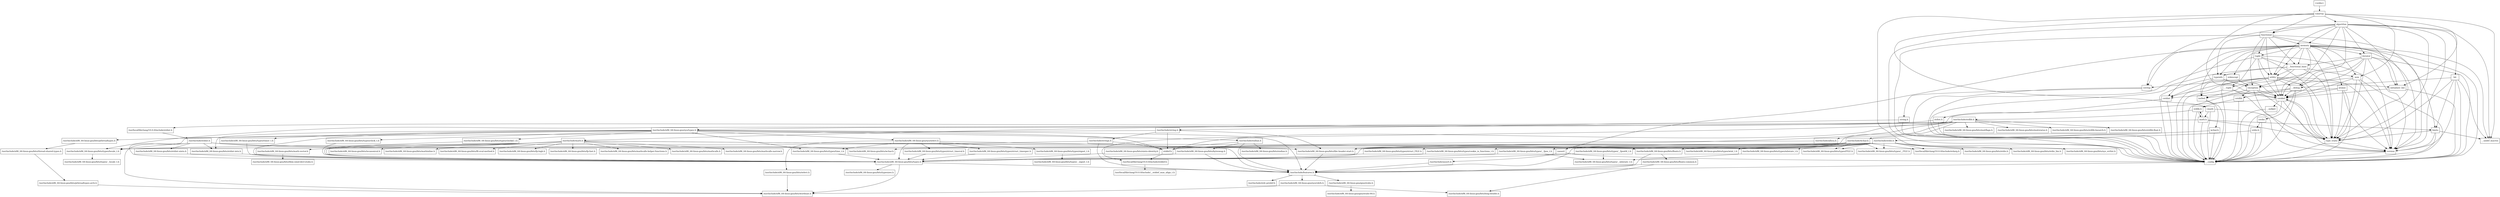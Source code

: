 digraph "dependencies" {
  header_0 [ shape="box", label="\<stdin\>" ];
  header_1 [ shape="box", label="valarray" ];
  header_100 [ shape="box", label="/usr/include/x86_64-linux-gnu/bits/stdio.h" ];
  header_101 [ shape="box", label="memory" ];
  header_102 [ shape="box", label="typeinfo" ];
  header_103 [ shape="box", label="exception" ];
  header_104 [ shape="box", label="new" ];
  header_105 [ shape="box", label="iterator" ];
  header_106 [ shape="box", label="__functional_base" ];
  header_107 [ shape="box", label="tuple" ];
  header_108 [ shape="box", label="stdexcept" ];
  header_109 [ shape="box", label="cassert" ];
  header_11 [ shape="box", label="cstddef" ];
  header_110 [ shape="box", label="/usr/include/assert.h" ];
  header_111 [ shape="box", label="atomic" ];
  header_112 [ shape="box", label="functional" ];
  header_113 [ shape="box", label="bit" ];
  header_12 [ shape="box", label="version" ];
  header_13 [ shape="box", label="/usr/local/lib/clang/10.0.0/include/stddef.h" ];
  header_14 [ shape="box", label="/usr/local/lib/clang/10.0.0/include/__stddef_max_align_t.h" ];
  header_15 [ shape="box", label="__nullptr" ];
  header_16 [ shape="box", label="type_traits" ];
  header_17 [ shape="box", label="cmath" ];
  header_18 [ shape="box", label="math.h" ];
  header_19 [ shape="box", label="stdlib.h" ];
  header_2 [ shape="box", label="__config" ];
  header_20 [ shape="box", label="/usr/include/stdlib.h" ];
  header_21 [ shape="box", label="/usr/include/x86_64-linux-gnu/bits/libc-header-start.h" ];
  header_22 [ shape="box", label="stddef.h" ];
  header_23 [ shape="box", label="/usr/include/x86_64-linux-gnu/bits/waitflags.h" ];
  header_24 [ shape="box", label="/usr/include/x86_64-linux-gnu/bits/waitstatus.h" ];
  header_25 [ shape="box", label="/usr/include/x86_64-linux-gnu/bits/floatn.h" ];
  header_26 [ shape="box", label="/usr/include/x86_64-linux-gnu/bits/floatn-common.h" ];
  header_27 [ shape="box", label="/usr/include/x86_64-linux-gnu/bits/types/locale_t.h" ];
  header_28 [ shape="box", label="/usr/include/x86_64-linux-gnu/bits/types/__locale_t.h" ];
  header_29 [ shape="box", label="/usr/include/x86_64-linux-gnu/sys/types.h" ];
  header_3 [ shape="box", label="/usr/include/features.h" ];
  header_30 [ shape="box", label="/usr/include/x86_64-linux-gnu/bits/types.h" ];
  header_31 [ shape="box", label="/usr/include/x86_64-linux-gnu/bits/typesizes.h" ];
  header_32 [ shape="box", label="/usr/include/x86_64-linux-gnu/bits/types/clock_t.h" ];
  header_33 [ shape="box", label="/usr/include/x86_64-linux-gnu/bits/types/clockid_t.h" ];
  header_34 [ shape="box", label="/usr/include/x86_64-linux-gnu/bits/types/time_t.h" ];
  header_35 [ shape="box", label="/usr/include/x86_64-linux-gnu/bits/types/timer_t.h" ];
  header_36 [ shape="box", label="/usr/include/x86_64-linux-gnu/bits/stdint-intn.h" ];
  header_37 [ shape="box", label="/usr/include/endian.h" ];
  header_38 [ shape="box", label="/usr/include/x86_64-linux-gnu/bits/endian.h" ];
  header_39 [ shape="box", label="/usr/include/x86_64-linux-gnu/bits/byteswap.h" ];
  header_4 [ shape="box", label="/usr/include/stdc-predef.h" ];
  header_40 [ shape="box", label="/usr/include/x86_64-linux-gnu/bits/uintn-identity.h" ];
  header_41 [ shape="box", label="/usr/include/x86_64-linux-gnu/sys/select.h" ];
  header_42 [ shape="box", label="/usr/include/x86_64-linux-gnu/bits/select.h" ];
  header_43 [ shape="box", label="/usr/include/x86_64-linux-gnu/bits/types/sigset_t.h" ];
  header_44 [ shape="box", label="/usr/include/x86_64-linux-gnu/bits/types/__sigset_t.h" ];
  header_45 [ shape="box", label="/usr/include/x86_64-linux-gnu/bits/types/struct_timeval.h" ];
  header_46 [ shape="box", label="/usr/include/x86_64-linux-gnu/bits/types/struct_timespec.h" ];
  header_47 [ shape="box", label="/usr/include/x86_64-linux-gnu/bits/pthreadtypes.h" ];
  header_48 [ shape="box", label="/usr/include/x86_64-linux-gnu/bits/thread-shared-types.h" ];
  header_49 [ shape="box", label="/usr/include/x86_64-linux-gnu/bits/pthreadtypes-arch.h" ];
  header_5 [ shape="box", label="/usr/include/x86_64-linux-gnu/sys/cdefs.h" ];
  header_50 [ shape="box", label="/usr/include/alloca.h" ];
  header_51 [ shape="box", label="/usr/include/x86_64-linux-gnu/bits/stdlib-bsearch.h" ];
  header_52 [ shape="box", label="/usr/include/x86_64-linux-gnu/bits/stdlib-float.h" ];
  header_53 [ shape="box", label="/usr/include/math.h" ];
  header_54 [ shape="box", label="/usr/include/x86_64-linux-gnu/bits/math-vector.h" ];
  header_55 [ shape="box", label="/usr/include/x86_64-linux-gnu/bits/libm-simd-decl-stubs.h" ];
  header_56 [ shape="box", label="/usr/include/x86_64-linux-gnu/bits/flt-eval-method.h" ];
  header_57 [ shape="box", label="/usr/include/x86_64-linux-gnu/bits/fp-logb.h" ];
  header_58 [ shape="box", label="/usr/include/x86_64-linux-gnu/bits/fp-fast.h" ];
  header_59 [ shape="box", label="/usr/include/x86_64-linux-gnu/bits/mathcalls-helper-functions.h" ];
  header_6 [ shape="box", label="/usr/include/x86_64-linux-gnu/bits/wordsize.h" ];
  header_60 [ shape="box", label="/usr/include/x86_64-linux-gnu/bits/mathcalls.h" ];
  header_61 [ shape="box", label="/usr/include/x86_64-linux-gnu/bits/mathcalls-narrow.h" ];
  header_62 [ shape="box", label="/usr/include/x86_64-linux-gnu/bits/iscanonical.h" ];
  header_63 [ shape="box", label="/usr/include/x86_64-linux-gnu/bits/mathinline.h" ];
  header_64 [ shape="box", label="limits" ];
  header_65 [ shape="box", label="__undef_macros" ];
  header_66 [ shape="box", label="initializer_list" ];
  header_67 [ shape="box", label="algorithm" ];
  header_68 [ shape="box", label="cstring" ];
  header_69 [ shape="box", label="string.h" ];
  header_7 [ shape="box", label="/usr/include/x86_64-linux-gnu/bits/long-double.h" ];
  header_70 [ shape="box", label="/usr/include/string.h" ];
  header_71 [ shape="box", label="/usr/include/strings.h" ];
  header_72 [ shape="box", label="utility" ];
  header_73 [ shape="box", label="__tuple" ];
  header_74 [ shape="box", label="cstdint" ];
  header_75 [ shape="box", label="stdint.h" ];
  header_76 [ shape="box", label="/usr/local/lib/clang/10.0.0/include/stdint.h" ];
  header_77 [ shape="box", label="/usr/include/stdint.h" ];
  header_78 [ shape="box", label="/usr/include/x86_64-linux-gnu/bits/wchar.h" ];
  header_79 [ shape="box", label="/usr/include/x86_64-linux-gnu/bits/stdint-uintn.h" ];
  header_8 [ shape="box", label="/usr/include/x86_64-linux-gnu/gnu/stubs.h" ];
  header_80 [ shape="box", label="__debug" ];
  header_81 [ shape="box", label="iosfwd" ];
  header_82 [ shape="box", label="wchar.h" ];
  header_83 [ shape="box", label="/usr/include/wchar.h" ];
  header_84 [ shape="box", label="/usr/local/lib/clang/10.0.0/include/stdarg.h" ];
  header_85 [ shape="box", label="/usr/include/x86_64-linux-gnu/bits/types/wint_t.h" ];
  header_86 [ shape="box", label="/usr/include/x86_64-linux-gnu/bits/types/mbstate_t.h" ];
  header_87 [ shape="box", label="/usr/include/x86_64-linux-gnu/bits/types/__mbstate_t.h" ];
  header_88 [ shape="box", label="/usr/include/x86_64-linux-gnu/bits/types/__FILE.h" ];
  header_89 [ shape="box", label="/usr/include/x86_64-linux-gnu/bits/types/FILE.h" ];
  header_9 [ shape="box", label="/usr/include/x86_64-linux-gnu/gnu/stubs-64.h" ];
  header_90 [ shape="box", label="cstdlib" ];
  header_91 [ shape="box", label="cstdio" ];
  header_92 [ shape="box", label="stdio.h" ];
  header_93 [ shape="box", label="/usr/include/stdio.h" ];
  header_94 [ shape="box", label="/usr/include/x86_64-linux-gnu/bits/types/__fpos_t.h" ];
  header_95 [ shape="box", label="/usr/include/x86_64-linux-gnu/bits/types/__fpos64_t.h" ];
  header_96 [ shape="box", label="/usr/include/x86_64-linux-gnu/bits/types/struct_FILE.h" ];
  header_97 [ shape="box", label="/usr/include/x86_64-linux-gnu/bits/types/cookie_io_functions_t.h" ];
  header_98 [ shape="box", label="/usr/include/x86_64-linux-gnu/bits/stdio_lim.h" ];
  header_99 [ shape="box", label="/usr/include/x86_64-linux-gnu/bits/sys_errlist.h" ];
  header_64 -> header_65;
  header_64 -> header_16;
  header_64 -> header_2;
  header_64 -> header_12;
  header_67 -> header_16;
  header_67 -> header_11;
  header_67 -> header_12;
  header_67 -> header_112;
  header_67 -> header_72;
  header_67 -> header_2;
  header_67 -> header_66;
  header_67 -> header_105;
  header_67 -> header_68;
  header_67 -> header_80;
  header_67 -> header_101;
  header_67 -> header_113;
  header_67 -> header_65;
  header_66 -> header_2;
  header_66 -> header_11;
  header_69 -> header_70;
  header_69 -> header_2;
  header_68 -> header_69;
  header_68 -> header_2;
  header_72 -> header_16;
  header_72 -> header_11;
  header_72 -> header_12;
  header_72 -> header_73;
  header_72 -> header_2;
  header_72 -> header_74;
  header_72 -> header_66;
  header_72 -> header_68;
  header_72 -> header_80;
  header_73 -> header_16;
  header_73 -> header_2;
  header_73 -> header_11;
  header_70 -> header_27;
  header_70 -> header_71;
  header_70 -> header_21;
  header_70 -> header_22;
  header_71 -> header_27;
  header_71 -> header_3;
  header_71 -> header_22;
  header_76 -> header_77;
  header_77 -> header_36;
  header_77 -> header_21;
  header_77 -> header_30;
  header_77 -> header_6;
  header_77 -> header_78;
  header_77 -> header_79;
  header_74 -> header_2;
  header_74 -> header_75;
  header_75 -> header_76;
  header_75 -> header_2;
  header_79 -> header_30;
  header_112 -> header_16;
  header_112 -> header_12;
  header_112 -> header_72;
  header_112 -> header_2;
  header_112 -> header_107;
  header_112 -> header_106;
  header_112 -> header_101;
  header_112 -> header_103;
  header_112 -> header_102;
  header_113 -> header_16;
  header_113 -> header_12;
  header_113 -> header_65;
  header_113 -> header_64;
  header_113 -> header_2;
  header_113 -> header_80;
  header_110 -> header_3;
  header_111 -> header_12;
  header_111 -> header_16;
  header_111 -> header_2;
  header_111 -> header_11;
  header_111 -> header_74;
  header_47 -> header_48;
  header_46 -> header_30;
  header_45 -> header_30;
  header_43 -> header_44;
  header_42 -> header_6;
  header_41 -> header_34;
  header_41 -> header_30;
  header_41 -> header_46;
  header_41 -> header_45;
  header_41 -> header_43;
  header_41 -> header_3;
  header_41 -> header_42;
  header_40 -> header_30;
  header_105 -> header_16;
  header_105 -> header_80;
  header_105 -> header_11;
  header_105 -> header_12;
  header_105 -> header_2;
  header_105 -> header_66;
  header_105 -> header_81;
  header_105 -> header_106;
  header_104 -> header_12;
  header_104 -> header_16;
  header_104 -> header_2;
  header_104 -> header_11;
  header_104 -> header_103;
  header_107 -> header_16;
  header_107 -> header_11;
  header_107 -> header_12;
  header_107 -> header_72;
  header_107 -> header_73;
  header_107 -> header_2;
  header_107 -> header_106;
  header_106 -> header_16;
  header_106 -> header_72;
  header_106 -> header_2;
  header_106 -> header_104;
  header_106 -> header_103;
  header_106 -> header_102;
  header_101 -> header_108;
  header_101 -> header_16;
  header_101 -> header_109;
  header_101 -> header_11;
  header_101 -> header_12;
  header_101 -> header_65;
  header_101 -> header_72;
  header_101 -> header_2;
  header_101 -> header_64;
  header_101 -> header_74;
  header_101 -> header_68;
  header_101 -> header_105;
  header_101 -> header_104;
  header_101 -> header_81;
  header_101 -> header_106;
  header_101 -> header_107;
  header_101 -> header_111;
  header_101 -> header_102;
  header_49 -> header_6;
  header_48 -> header_49;
  header_5 -> header_6;
  header_5 -> header_7;
  header_2 -> header_3;
  header_3 -> header_4;
  header_3 -> header_5;
  header_3 -> header_8;
  header_0 -> header_1;
  header_1 -> header_17;
  header_1 -> header_11;
  header_1 -> header_2;
  header_1 -> header_67;
  header_1 -> header_66;
  header_1 -> header_104;
  header_1 -> header_112;
  header_1 -> header_65;
  header_8 -> header_9;
  header_50 -> header_3;
  header_50 -> header_22;
  header_53 -> header_58;
  header_53 -> header_59;
  header_53 -> header_25;
  header_53 -> header_21;
  header_53 -> header_54;
  header_53 -> header_56;
  header_53 -> header_57;
  header_53 -> header_61;
  header_53 -> header_60;
  header_53 -> header_63;
  header_53 -> header_62;
  header_53 -> header_30;
  header_54 -> header_55;
  header_29 -> header_36;
  header_29 -> header_37;
  header_29 -> header_34;
  header_29 -> header_35;
  header_29 -> header_32;
  header_29 -> header_33;
  header_29 -> header_30;
  header_29 -> header_22;
  header_29 -> header_47;
  header_29 -> header_3;
  header_29 -> header_41;
  header_25 -> header_26;
  header_25 -> header_3;
  header_27 -> header_28;
  header_26 -> header_7;
  header_26 -> header_3;
  header_21 -> header_3;
  header_20 -> header_29;
  header_20 -> header_25;
  header_20 -> header_24;
  header_20 -> header_27;
  header_20 -> header_21;
  header_20 -> header_23;
  header_20 -> header_22;
  header_20 -> header_50;
  header_20 -> header_51;
  header_20 -> header_52;
  header_22 -> header_13;
  header_39 -> header_3;
  header_39 -> header_30;
  header_36 -> header_30;
  header_37 -> header_40;
  header_37 -> header_3;
  header_37 -> header_38;
  header_37 -> header_39;
  header_34 -> header_30;
  header_35 -> header_30;
  header_32 -> header_30;
  header_33 -> header_30;
  header_30 -> header_6;
  header_30 -> header_3;
  header_30 -> header_31;
  header_109 -> header_2;
  header_109 -> header_110;
  header_108 -> header_81;
  header_108 -> header_2;
  header_108 -> header_103;
  header_83 -> header_25;
  header_83 -> header_27;
  header_83 -> header_21;
  header_83 -> header_22;
  header_83 -> header_89;
  header_83 -> header_88;
  header_83 -> header_78;
  header_83 -> header_86;
  header_83 -> header_85;
  header_83 -> header_84;
  header_82 -> header_83;
  header_82 -> header_2;
  header_81 -> header_82;
  header_81 -> header_2;
  header_80 -> header_90;
  header_80 -> header_81;
  header_80 -> header_2;
  header_80 -> header_91;
  header_80 -> header_11;
  header_86 -> header_87;
  header_103 -> header_90;
  header_103 -> header_16;
  header_103 -> header_2;
  header_103 -> header_11;
  header_103 -> header_12;
  header_102 -> header_74;
  header_102 -> header_2;
  header_102 -> header_11;
  header_102 -> header_103;
  header_15 -> header_2;
  header_16 -> header_2;
  header_16 -> header_11;
  header_16 -> header_12;
  header_17 -> header_18;
  header_17 -> header_2;
  header_17 -> header_12;
  header_11 -> header_15;
  header_11 -> header_16;
  header_11 -> header_2;
  header_11 -> header_12;
  header_11 -> header_13;
  header_12 -> header_2;
  header_13 -> header_14;
  header_18 -> header_16;
  header_18 -> header_53;
  header_18 -> header_2;
  header_18 -> header_19;
  header_18 -> header_64;
  header_19 -> header_18;
  header_19 -> header_2;
  header_19 -> header_20;
  header_94 -> header_87;
  header_94 -> header_30;
  header_95 -> header_87;
  header_95 -> header_30;
  header_96 -> header_30;
  header_97 -> header_30;
  header_90 -> header_2;
  header_90 -> header_19;
  header_91 -> header_2;
  header_91 -> header_92;
  header_92 -> header_2;
  header_92 -> header_93;
  header_93 -> header_21;
  header_93 -> header_30;
  header_93 -> header_22;
  header_93 -> header_89;
  header_93 -> header_88;
  header_93 -> header_98;
  header_93 -> header_99;
  header_93 -> header_94;
  header_93 -> header_95;
  header_93 -> header_96;
  header_93 -> header_97;
  header_93 -> header_100;
  header_93 -> header_84;
}